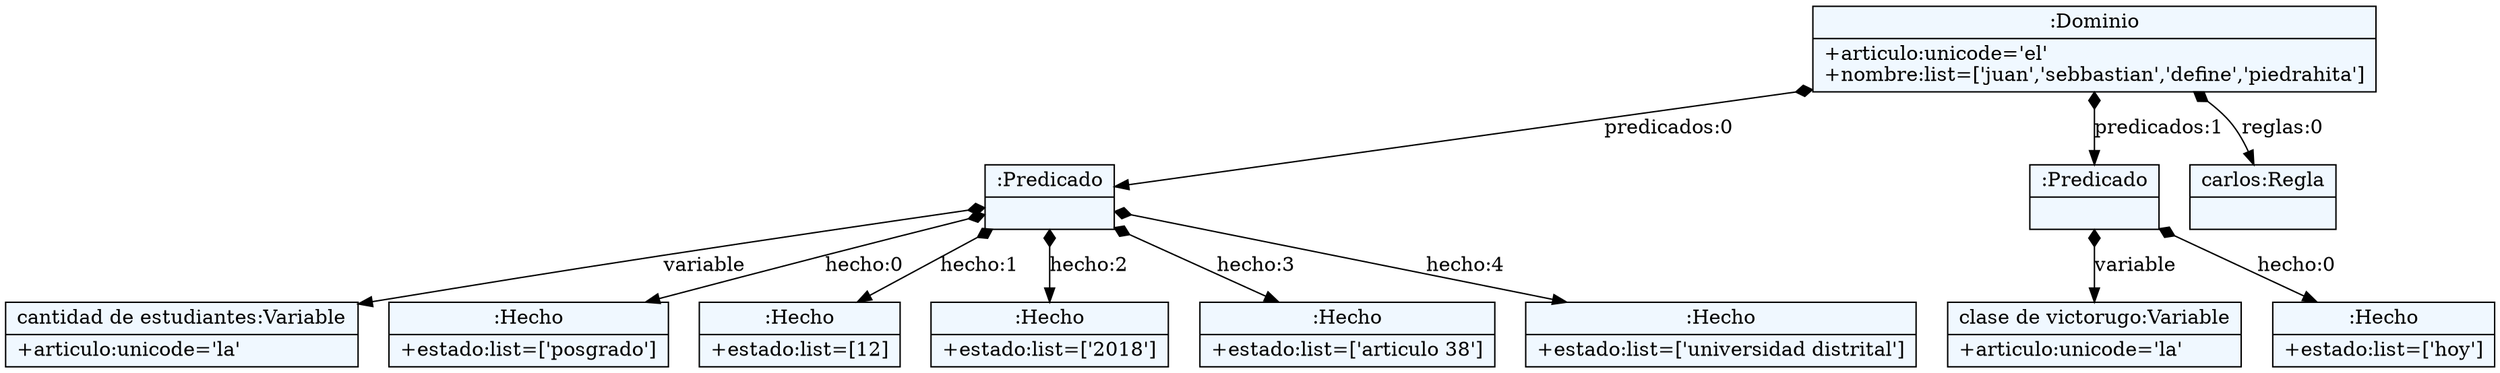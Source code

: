 
    digraph xtext {
    fontname = "Bitstream Vera Sans"
    fontsize = 8
    node[
        shape=record,
        style=filled,
        fillcolor=aliceblue
    ]
    nodesep = 0.3
    edge[dir=black,arrowtail=empty]


140190521211920 -> 39758800 [label="predicados:0" arrowtail=diamond dir=both]
39758800 -> 39757136 [label="variable" arrowtail=diamond dir=both]
39757136[label="{cantidad de estudiantes:Variable|+articulo:unicode='la'\l}"]
39758800 -> 39758288 [label="hecho:0" arrowtail=diamond dir=both]
39758288[label="{:Hecho|+estado:list=['posgrado']\l}"]
39758800 -> 39756368 [label="hecho:1" arrowtail=diamond dir=both]
39756368[label="{:Hecho|+estado:list=[12]\l}"]
39758800 -> 39756048 [label="hecho:2" arrowtail=diamond dir=both]
39756048[label="{:Hecho|+estado:list=['2018']\l}"]
39758800 -> 39756816 [label="hecho:3" arrowtail=diamond dir=both]
39756816[label="{:Hecho|+estado:list=['articulo 38']\l}"]
39758800 -> 39784592 [label="hecho:4" arrowtail=diamond dir=both]
39784592[label="{:Hecho|+estado:list=['universidad distrital']\l}"]
39758800[label="{:Predicado|}"]
140190521211920 -> 39758928 [label="predicados:1" arrowtail=diamond dir=both]
39758928 -> 39784656 [label="variable" arrowtail=diamond dir=both]
39784656[label="{clase de victorugo:Variable|+articulo:unicode='la'\l}"]
39758928 -> 39784784 [label="hecho:0" arrowtail=diamond dir=both]
39784784[label="{:Hecho|+estado:list=['hoy']\l}"]
39758928[label="{:Predicado|}"]
140190521211920 -> 39758352 [label="reglas:0" arrowtail=diamond dir=both]
39758352[label="{carlos:Regla|}"]
140190521211920[label="{:Dominio|+articulo:unicode='el'\l+nombre:list=['juan','sebbastian','define','piedrahita']\l}"]

}
